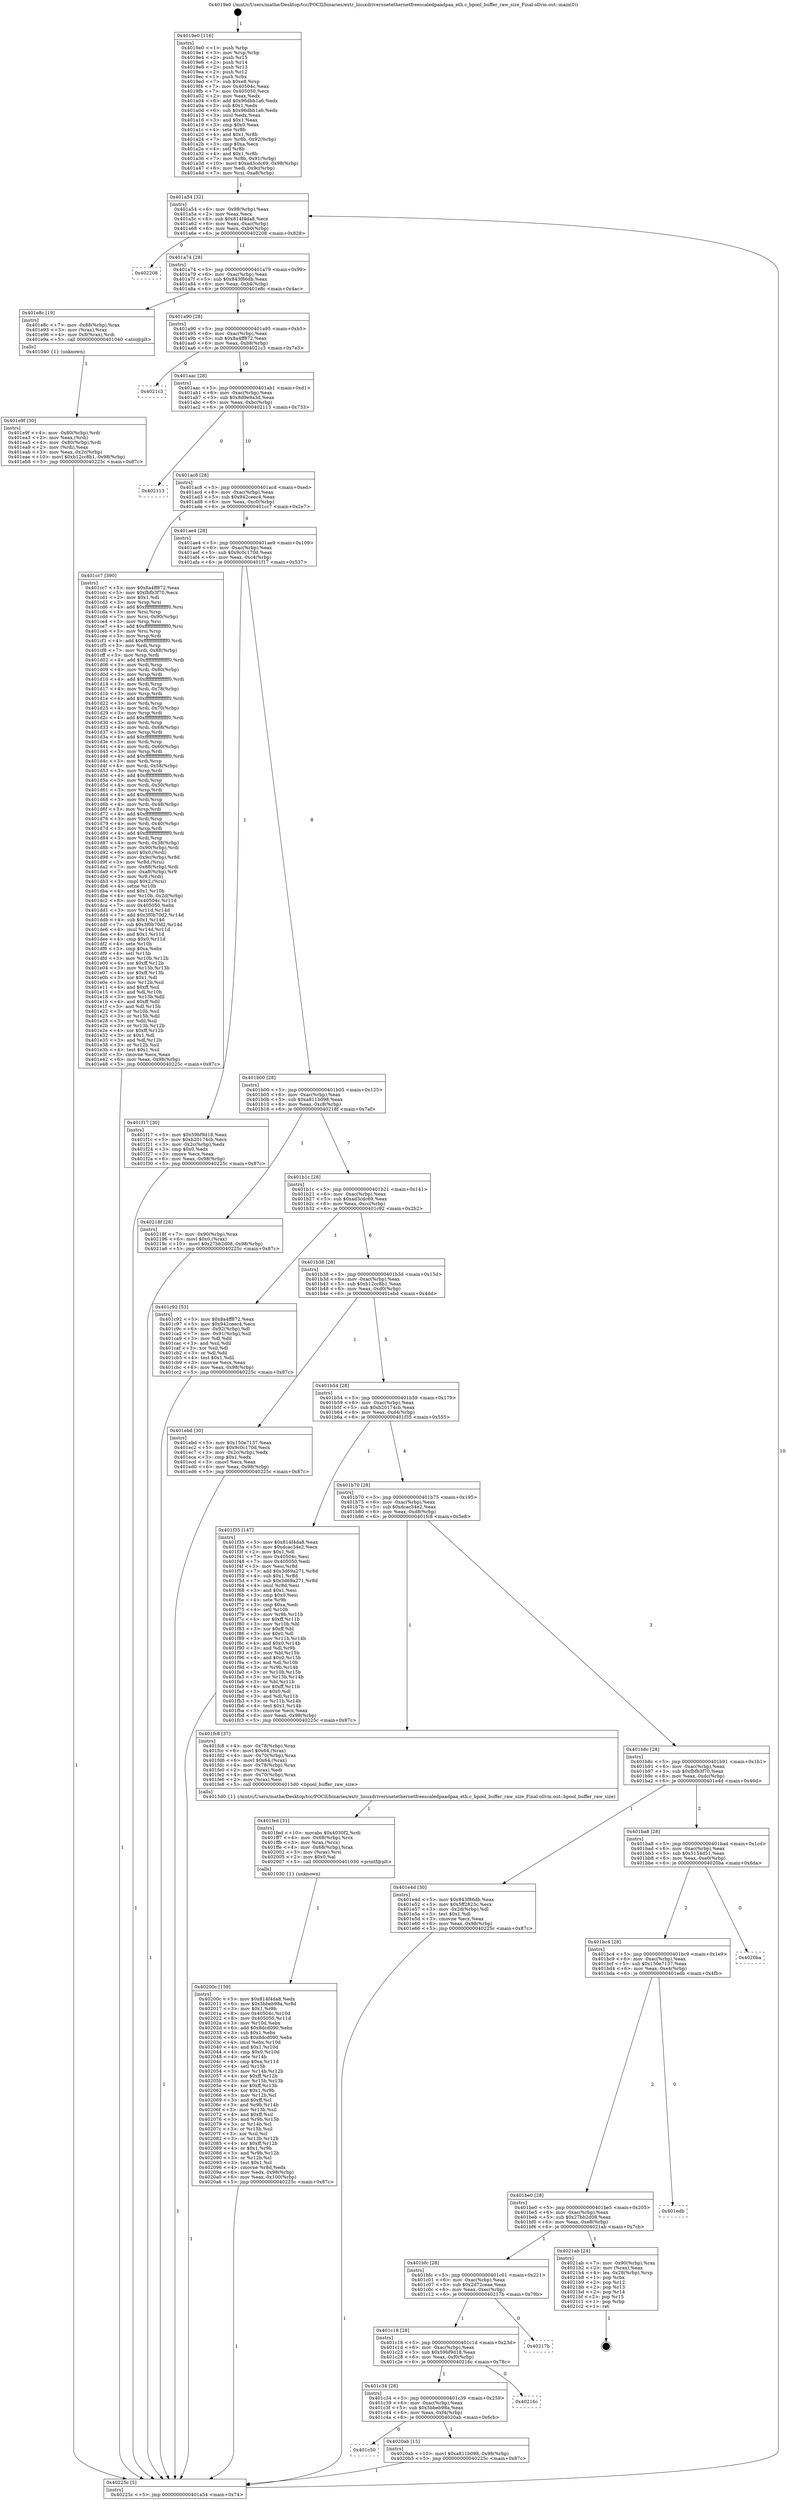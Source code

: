 digraph "0x4019e0" {
  label = "0x4019e0 (/mnt/c/Users/mathe/Desktop/tcc/POCII/binaries/extr_linuxdriversnetethernetfreescaledpaadpaa_eth.c_bpool_buffer_raw_size_Final-ollvm.out::main(0))"
  labelloc = "t"
  node[shape=record]

  Entry [label="",width=0.3,height=0.3,shape=circle,fillcolor=black,style=filled]
  "0x401a54" [label="{
     0x401a54 [32]\l
     | [instrs]\l
     &nbsp;&nbsp;0x401a54 \<+6\>: mov -0x98(%rbp),%eax\l
     &nbsp;&nbsp;0x401a5a \<+2\>: mov %eax,%ecx\l
     &nbsp;&nbsp;0x401a5c \<+6\>: sub $0x814f4da8,%ecx\l
     &nbsp;&nbsp;0x401a62 \<+6\>: mov %eax,-0xac(%rbp)\l
     &nbsp;&nbsp;0x401a68 \<+6\>: mov %ecx,-0xb0(%rbp)\l
     &nbsp;&nbsp;0x401a6e \<+6\>: je 0000000000402208 \<main+0x828\>\l
  }"]
  "0x402208" [label="{
     0x402208\l
  }", style=dashed]
  "0x401a74" [label="{
     0x401a74 [28]\l
     | [instrs]\l
     &nbsp;&nbsp;0x401a74 \<+5\>: jmp 0000000000401a79 \<main+0x99\>\l
     &nbsp;&nbsp;0x401a79 \<+6\>: mov -0xac(%rbp),%eax\l
     &nbsp;&nbsp;0x401a7f \<+5\>: sub $0x843f86db,%eax\l
     &nbsp;&nbsp;0x401a84 \<+6\>: mov %eax,-0xb4(%rbp)\l
     &nbsp;&nbsp;0x401a8a \<+6\>: je 0000000000401e8c \<main+0x4ac\>\l
  }"]
  Exit [label="",width=0.3,height=0.3,shape=circle,fillcolor=black,style=filled,peripheries=2]
  "0x401e8c" [label="{
     0x401e8c [19]\l
     | [instrs]\l
     &nbsp;&nbsp;0x401e8c \<+7\>: mov -0x88(%rbp),%rax\l
     &nbsp;&nbsp;0x401e93 \<+3\>: mov (%rax),%rax\l
     &nbsp;&nbsp;0x401e96 \<+4\>: mov 0x8(%rax),%rdi\l
     &nbsp;&nbsp;0x401e9a \<+5\>: call 0000000000401040 \<atoi@plt\>\l
     | [calls]\l
     &nbsp;&nbsp;0x401040 \{1\} (unknown)\l
  }"]
  "0x401a90" [label="{
     0x401a90 [28]\l
     | [instrs]\l
     &nbsp;&nbsp;0x401a90 \<+5\>: jmp 0000000000401a95 \<main+0xb5\>\l
     &nbsp;&nbsp;0x401a95 \<+6\>: mov -0xac(%rbp),%eax\l
     &nbsp;&nbsp;0x401a9b \<+5\>: sub $0x8a4ff872,%eax\l
     &nbsp;&nbsp;0x401aa0 \<+6\>: mov %eax,-0xb8(%rbp)\l
     &nbsp;&nbsp;0x401aa6 \<+6\>: je 00000000004021c3 \<main+0x7e3\>\l
  }"]
  "0x401c50" [label="{
     0x401c50\l
  }", style=dashed]
  "0x4021c3" [label="{
     0x4021c3\l
  }", style=dashed]
  "0x401aac" [label="{
     0x401aac [28]\l
     | [instrs]\l
     &nbsp;&nbsp;0x401aac \<+5\>: jmp 0000000000401ab1 \<main+0xd1\>\l
     &nbsp;&nbsp;0x401ab1 \<+6\>: mov -0xac(%rbp),%eax\l
     &nbsp;&nbsp;0x401ab7 \<+5\>: sub $0x8d9e9a3d,%eax\l
     &nbsp;&nbsp;0x401abc \<+6\>: mov %eax,-0xbc(%rbp)\l
     &nbsp;&nbsp;0x401ac2 \<+6\>: je 0000000000402113 \<main+0x733\>\l
  }"]
  "0x4020ab" [label="{
     0x4020ab [15]\l
     | [instrs]\l
     &nbsp;&nbsp;0x4020ab \<+10\>: movl $0xa811b098,-0x98(%rbp)\l
     &nbsp;&nbsp;0x4020b5 \<+5\>: jmp 000000000040225c \<main+0x87c\>\l
  }"]
  "0x402113" [label="{
     0x402113\l
  }", style=dashed]
  "0x401ac8" [label="{
     0x401ac8 [28]\l
     | [instrs]\l
     &nbsp;&nbsp;0x401ac8 \<+5\>: jmp 0000000000401acd \<main+0xed\>\l
     &nbsp;&nbsp;0x401acd \<+6\>: mov -0xac(%rbp),%eax\l
     &nbsp;&nbsp;0x401ad3 \<+5\>: sub $0x942ceec4,%eax\l
     &nbsp;&nbsp;0x401ad8 \<+6\>: mov %eax,-0xc0(%rbp)\l
     &nbsp;&nbsp;0x401ade \<+6\>: je 0000000000401cc7 \<main+0x2e7\>\l
  }"]
  "0x401c34" [label="{
     0x401c34 [28]\l
     | [instrs]\l
     &nbsp;&nbsp;0x401c34 \<+5\>: jmp 0000000000401c39 \<main+0x259\>\l
     &nbsp;&nbsp;0x401c39 \<+6\>: mov -0xac(%rbp),%eax\l
     &nbsp;&nbsp;0x401c3f \<+5\>: sub $0x5bbeb98a,%eax\l
     &nbsp;&nbsp;0x401c44 \<+6\>: mov %eax,-0xf4(%rbp)\l
     &nbsp;&nbsp;0x401c4a \<+6\>: je 00000000004020ab \<main+0x6cb\>\l
  }"]
  "0x401cc7" [label="{
     0x401cc7 [390]\l
     | [instrs]\l
     &nbsp;&nbsp;0x401cc7 \<+5\>: mov $0x8a4ff872,%eax\l
     &nbsp;&nbsp;0x401ccc \<+5\>: mov $0xfbfb3f70,%ecx\l
     &nbsp;&nbsp;0x401cd1 \<+2\>: mov $0x1,%dl\l
     &nbsp;&nbsp;0x401cd3 \<+3\>: mov %rsp,%rsi\l
     &nbsp;&nbsp;0x401cd6 \<+4\>: add $0xfffffffffffffff0,%rsi\l
     &nbsp;&nbsp;0x401cda \<+3\>: mov %rsi,%rsp\l
     &nbsp;&nbsp;0x401cdd \<+7\>: mov %rsi,-0x90(%rbp)\l
     &nbsp;&nbsp;0x401ce4 \<+3\>: mov %rsp,%rsi\l
     &nbsp;&nbsp;0x401ce7 \<+4\>: add $0xfffffffffffffff0,%rsi\l
     &nbsp;&nbsp;0x401ceb \<+3\>: mov %rsi,%rsp\l
     &nbsp;&nbsp;0x401cee \<+3\>: mov %rsp,%rdi\l
     &nbsp;&nbsp;0x401cf1 \<+4\>: add $0xfffffffffffffff0,%rdi\l
     &nbsp;&nbsp;0x401cf5 \<+3\>: mov %rdi,%rsp\l
     &nbsp;&nbsp;0x401cf8 \<+7\>: mov %rdi,-0x88(%rbp)\l
     &nbsp;&nbsp;0x401cff \<+3\>: mov %rsp,%rdi\l
     &nbsp;&nbsp;0x401d02 \<+4\>: add $0xfffffffffffffff0,%rdi\l
     &nbsp;&nbsp;0x401d06 \<+3\>: mov %rdi,%rsp\l
     &nbsp;&nbsp;0x401d09 \<+4\>: mov %rdi,-0x80(%rbp)\l
     &nbsp;&nbsp;0x401d0d \<+3\>: mov %rsp,%rdi\l
     &nbsp;&nbsp;0x401d10 \<+4\>: add $0xfffffffffffffff0,%rdi\l
     &nbsp;&nbsp;0x401d14 \<+3\>: mov %rdi,%rsp\l
     &nbsp;&nbsp;0x401d17 \<+4\>: mov %rdi,-0x78(%rbp)\l
     &nbsp;&nbsp;0x401d1b \<+3\>: mov %rsp,%rdi\l
     &nbsp;&nbsp;0x401d1e \<+4\>: add $0xfffffffffffffff0,%rdi\l
     &nbsp;&nbsp;0x401d22 \<+3\>: mov %rdi,%rsp\l
     &nbsp;&nbsp;0x401d25 \<+4\>: mov %rdi,-0x70(%rbp)\l
     &nbsp;&nbsp;0x401d29 \<+3\>: mov %rsp,%rdi\l
     &nbsp;&nbsp;0x401d2c \<+4\>: add $0xfffffffffffffff0,%rdi\l
     &nbsp;&nbsp;0x401d30 \<+3\>: mov %rdi,%rsp\l
     &nbsp;&nbsp;0x401d33 \<+4\>: mov %rdi,-0x68(%rbp)\l
     &nbsp;&nbsp;0x401d37 \<+3\>: mov %rsp,%rdi\l
     &nbsp;&nbsp;0x401d3a \<+4\>: add $0xfffffffffffffff0,%rdi\l
     &nbsp;&nbsp;0x401d3e \<+3\>: mov %rdi,%rsp\l
     &nbsp;&nbsp;0x401d41 \<+4\>: mov %rdi,-0x60(%rbp)\l
     &nbsp;&nbsp;0x401d45 \<+3\>: mov %rsp,%rdi\l
     &nbsp;&nbsp;0x401d48 \<+4\>: add $0xfffffffffffffff0,%rdi\l
     &nbsp;&nbsp;0x401d4c \<+3\>: mov %rdi,%rsp\l
     &nbsp;&nbsp;0x401d4f \<+4\>: mov %rdi,-0x58(%rbp)\l
     &nbsp;&nbsp;0x401d53 \<+3\>: mov %rsp,%rdi\l
     &nbsp;&nbsp;0x401d56 \<+4\>: add $0xfffffffffffffff0,%rdi\l
     &nbsp;&nbsp;0x401d5a \<+3\>: mov %rdi,%rsp\l
     &nbsp;&nbsp;0x401d5d \<+4\>: mov %rdi,-0x50(%rbp)\l
     &nbsp;&nbsp;0x401d61 \<+3\>: mov %rsp,%rdi\l
     &nbsp;&nbsp;0x401d64 \<+4\>: add $0xfffffffffffffff0,%rdi\l
     &nbsp;&nbsp;0x401d68 \<+3\>: mov %rdi,%rsp\l
     &nbsp;&nbsp;0x401d6b \<+4\>: mov %rdi,-0x48(%rbp)\l
     &nbsp;&nbsp;0x401d6f \<+3\>: mov %rsp,%rdi\l
     &nbsp;&nbsp;0x401d72 \<+4\>: add $0xfffffffffffffff0,%rdi\l
     &nbsp;&nbsp;0x401d76 \<+3\>: mov %rdi,%rsp\l
     &nbsp;&nbsp;0x401d79 \<+4\>: mov %rdi,-0x40(%rbp)\l
     &nbsp;&nbsp;0x401d7d \<+3\>: mov %rsp,%rdi\l
     &nbsp;&nbsp;0x401d80 \<+4\>: add $0xfffffffffffffff0,%rdi\l
     &nbsp;&nbsp;0x401d84 \<+3\>: mov %rdi,%rsp\l
     &nbsp;&nbsp;0x401d87 \<+4\>: mov %rdi,-0x38(%rbp)\l
     &nbsp;&nbsp;0x401d8b \<+7\>: mov -0x90(%rbp),%rdi\l
     &nbsp;&nbsp;0x401d92 \<+6\>: movl $0x0,(%rdi)\l
     &nbsp;&nbsp;0x401d98 \<+7\>: mov -0x9c(%rbp),%r8d\l
     &nbsp;&nbsp;0x401d9f \<+3\>: mov %r8d,(%rsi)\l
     &nbsp;&nbsp;0x401da2 \<+7\>: mov -0x88(%rbp),%rdi\l
     &nbsp;&nbsp;0x401da9 \<+7\>: mov -0xa8(%rbp),%r9\l
     &nbsp;&nbsp;0x401db0 \<+3\>: mov %r9,(%rdi)\l
     &nbsp;&nbsp;0x401db3 \<+3\>: cmpl $0x2,(%rsi)\l
     &nbsp;&nbsp;0x401db6 \<+4\>: setne %r10b\l
     &nbsp;&nbsp;0x401dba \<+4\>: and $0x1,%r10b\l
     &nbsp;&nbsp;0x401dbe \<+4\>: mov %r10b,-0x2d(%rbp)\l
     &nbsp;&nbsp;0x401dc2 \<+8\>: mov 0x40504c,%r11d\l
     &nbsp;&nbsp;0x401dca \<+7\>: mov 0x405050,%ebx\l
     &nbsp;&nbsp;0x401dd1 \<+3\>: mov %r11d,%r14d\l
     &nbsp;&nbsp;0x401dd4 \<+7\>: add $0x3f0b70d2,%r14d\l
     &nbsp;&nbsp;0x401ddb \<+4\>: sub $0x1,%r14d\l
     &nbsp;&nbsp;0x401ddf \<+7\>: sub $0x3f0b70d2,%r14d\l
     &nbsp;&nbsp;0x401de6 \<+4\>: imul %r14d,%r11d\l
     &nbsp;&nbsp;0x401dea \<+4\>: and $0x1,%r11d\l
     &nbsp;&nbsp;0x401dee \<+4\>: cmp $0x0,%r11d\l
     &nbsp;&nbsp;0x401df2 \<+4\>: sete %r10b\l
     &nbsp;&nbsp;0x401df6 \<+3\>: cmp $0xa,%ebx\l
     &nbsp;&nbsp;0x401df9 \<+4\>: setl %r15b\l
     &nbsp;&nbsp;0x401dfd \<+3\>: mov %r10b,%r12b\l
     &nbsp;&nbsp;0x401e00 \<+4\>: xor $0xff,%r12b\l
     &nbsp;&nbsp;0x401e04 \<+3\>: mov %r15b,%r13b\l
     &nbsp;&nbsp;0x401e07 \<+4\>: xor $0xff,%r13b\l
     &nbsp;&nbsp;0x401e0b \<+3\>: xor $0x1,%dl\l
     &nbsp;&nbsp;0x401e0e \<+3\>: mov %r12b,%sil\l
     &nbsp;&nbsp;0x401e11 \<+4\>: and $0xff,%sil\l
     &nbsp;&nbsp;0x401e15 \<+3\>: and %dl,%r10b\l
     &nbsp;&nbsp;0x401e18 \<+3\>: mov %r13b,%dil\l
     &nbsp;&nbsp;0x401e1b \<+4\>: and $0xff,%dil\l
     &nbsp;&nbsp;0x401e1f \<+3\>: and %dl,%r15b\l
     &nbsp;&nbsp;0x401e22 \<+3\>: or %r10b,%sil\l
     &nbsp;&nbsp;0x401e25 \<+3\>: or %r15b,%dil\l
     &nbsp;&nbsp;0x401e28 \<+3\>: xor %dil,%sil\l
     &nbsp;&nbsp;0x401e2b \<+3\>: or %r13b,%r12b\l
     &nbsp;&nbsp;0x401e2e \<+4\>: xor $0xff,%r12b\l
     &nbsp;&nbsp;0x401e32 \<+3\>: or $0x1,%dl\l
     &nbsp;&nbsp;0x401e35 \<+3\>: and %dl,%r12b\l
     &nbsp;&nbsp;0x401e38 \<+3\>: or %r12b,%sil\l
     &nbsp;&nbsp;0x401e3b \<+4\>: test $0x1,%sil\l
     &nbsp;&nbsp;0x401e3f \<+3\>: cmovne %ecx,%eax\l
     &nbsp;&nbsp;0x401e42 \<+6\>: mov %eax,-0x98(%rbp)\l
     &nbsp;&nbsp;0x401e48 \<+5\>: jmp 000000000040225c \<main+0x87c\>\l
  }"]
  "0x401ae4" [label="{
     0x401ae4 [28]\l
     | [instrs]\l
     &nbsp;&nbsp;0x401ae4 \<+5\>: jmp 0000000000401ae9 \<main+0x109\>\l
     &nbsp;&nbsp;0x401ae9 \<+6\>: mov -0xac(%rbp),%eax\l
     &nbsp;&nbsp;0x401aef \<+5\>: sub $0x9c0c170d,%eax\l
     &nbsp;&nbsp;0x401af4 \<+6\>: mov %eax,-0xc4(%rbp)\l
     &nbsp;&nbsp;0x401afa \<+6\>: je 0000000000401f17 \<main+0x537\>\l
  }"]
  "0x40216c" [label="{
     0x40216c\l
  }", style=dashed]
  "0x401f17" [label="{
     0x401f17 [30]\l
     | [instrs]\l
     &nbsp;&nbsp;0x401f17 \<+5\>: mov $0x59bf9d18,%eax\l
     &nbsp;&nbsp;0x401f1c \<+5\>: mov $0xb20174cb,%ecx\l
     &nbsp;&nbsp;0x401f21 \<+3\>: mov -0x2c(%rbp),%edx\l
     &nbsp;&nbsp;0x401f24 \<+3\>: cmp $0x0,%edx\l
     &nbsp;&nbsp;0x401f27 \<+3\>: cmove %ecx,%eax\l
     &nbsp;&nbsp;0x401f2a \<+6\>: mov %eax,-0x98(%rbp)\l
     &nbsp;&nbsp;0x401f30 \<+5\>: jmp 000000000040225c \<main+0x87c\>\l
  }"]
  "0x401b00" [label="{
     0x401b00 [28]\l
     | [instrs]\l
     &nbsp;&nbsp;0x401b00 \<+5\>: jmp 0000000000401b05 \<main+0x125\>\l
     &nbsp;&nbsp;0x401b05 \<+6\>: mov -0xac(%rbp),%eax\l
     &nbsp;&nbsp;0x401b0b \<+5\>: sub $0xa811b098,%eax\l
     &nbsp;&nbsp;0x401b10 \<+6\>: mov %eax,-0xc8(%rbp)\l
     &nbsp;&nbsp;0x401b16 \<+6\>: je 000000000040218f \<main+0x7af\>\l
  }"]
  "0x401c18" [label="{
     0x401c18 [28]\l
     | [instrs]\l
     &nbsp;&nbsp;0x401c18 \<+5\>: jmp 0000000000401c1d \<main+0x23d\>\l
     &nbsp;&nbsp;0x401c1d \<+6\>: mov -0xac(%rbp),%eax\l
     &nbsp;&nbsp;0x401c23 \<+5\>: sub $0x59bf9d18,%eax\l
     &nbsp;&nbsp;0x401c28 \<+6\>: mov %eax,-0xf0(%rbp)\l
     &nbsp;&nbsp;0x401c2e \<+6\>: je 000000000040216c \<main+0x78c\>\l
  }"]
  "0x40218f" [label="{
     0x40218f [28]\l
     | [instrs]\l
     &nbsp;&nbsp;0x40218f \<+7\>: mov -0x90(%rbp),%rax\l
     &nbsp;&nbsp;0x402196 \<+6\>: movl $0x0,(%rax)\l
     &nbsp;&nbsp;0x40219c \<+10\>: movl $0x27bb2d08,-0x98(%rbp)\l
     &nbsp;&nbsp;0x4021a6 \<+5\>: jmp 000000000040225c \<main+0x87c\>\l
  }"]
  "0x401b1c" [label="{
     0x401b1c [28]\l
     | [instrs]\l
     &nbsp;&nbsp;0x401b1c \<+5\>: jmp 0000000000401b21 \<main+0x141\>\l
     &nbsp;&nbsp;0x401b21 \<+6\>: mov -0xac(%rbp),%eax\l
     &nbsp;&nbsp;0x401b27 \<+5\>: sub $0xad3cdc69,%eax\l
     &nbsp;&nbsp;0x401b2c \<+6\>: mov %eax,-0xcc(%rbp)\l
     &nbsp;&nbsp;0x401b32 \<+6\>: je 0000000000401c92 \<main+0x2b2\>\l
  }"]
  "0x40217b" [label="{
     0x40217b\l
  }", style=dashed]
  "0x401c92" [label="{
     0x401c92 [53]\l
     | [instrs]\l
     &nbsp;&nbsp;0x401c92 \<+5\>: mov $0x8a4ff872,%eax\l
     &nbsp;&nbsp;0x401c97 \<+5\>: mov $0x942ceec4,%ecx\l
     &nbsp;&nbsp;0x401c9c \<+6\>: mov -0x92(%rbp),%dl\l
     &nbsp;&nbsp;0x401ca2 \<+7\>: mov -0x91(%rbp),%sil\l
     &nbsp;&nbsp;0x401ca9 \<+3\>: mov %dl,%dil\l
     &nbsp;&nbsp;0x401cac \<+3\>: and %sil,%dil\l
     &nbsp;&nbsp;0x401caf \<+3\>: xor %sil,%dl\l
     &nbsp;&nbsp;0x401cb2 \<+3\>: or %dl,%dil\l
     &nbsp;&nbsp;0x401cb5 \<+4\>: test $0x1,%dil\l
     &nbsp;&nbsp;0x401cb9 \<+3\>: cmovne %ecx,%eax\l
     &nbsp;&nbsp;0x401cbc \<+6\>: mov %eax,-0x98(%rbp)\l
     &nbsp;&nbsp;0x401cc2 \<+5\>: jmp 000000000040225c \<main+0x87c\>\l
  }"]
  "0x401b38" [label="{
     0x401b38 [28]\l
     | [instrs]\l
     &nbsp;&nbsp;0x401b38 \<+5\>: jmp 0000000000401b3d \<main+0x15d\>\l
     &nbsp;&nbsp;0x401b3d \<+6\>: mov -0xac(%rbp),%eax\l
     &nbsp;&nbsp;0x401b43 \<+5\>: sub $0xb12cc8b1,%eax\l
     &nbsp;&nbsp;0x401b48 \<+6\>: mov %eax,-0xd0(%rbp)\l
     &nbsp;&nbsp;0x401b4e \<+6\>: je 0000000000401ebd \<main+0x4dd\>\l
  }"]
  "0x40225c" [label="{
     0x40225c [5]\l
     | [instrs]\l
     &nbsp;&nbsp;0x40225c \<+5\>: jmp 0000000000401a54 \<main+0x74\>\l
  }"]
  "0x4019e0" [label="{
     0x4019e0 [116]\l
     | [instrs]\l
     &nbsp;&nbsp;0x4019e0 \<+1\>: push %rbp\l
     &nbsp;&nbsp;0x4019e1 \<+3\>: mov %rsp,%rbp\l
     &nbsp;&nbsp;0x4019e4 \<+2\>: push %r15\l
     &nbsp;&nbsp;0x4019e6 \<+2\>: push %r14\l
     &nbsp;&nbsp;0x4019e8 \<+2\>: push %r13\l
     &nbsp;&nbsp;0x4019ea \<+2\>: push %r12\l
     &nbsp;&nbsp;0x4019ec \<+1\>: push %rbx\l
     &nbsp;&nbsp;0x4019ed \<+7\>: sub $0xe8,%rsp\l
     &nbsp;&nbsp;0x4019f4 \<+7\>: mov 0x40504c,%eax\l
     &nbsp;&nbsp;0x4019fb \<+7\>: mov 0x405050,%ecx\l
     &nbsp;&nbsp;0x401a02 \<+2\>: mov %eax,%edx\l
     &nbsp;&nbsp;0x401a04 \<+6\>: add $0x96dbb1a6,%edx\l
     &nbsp;&nbsp;0x401a0a \<+3\>: sub $0x1,%edx\l
     &nbsp;&nbsp;0x401a0d \<+6\>: sub $0x96dbb1a6,%edx\l
     &nbsp;&nbsp;0x401a13 \<+3\>: imul %edx,%eax\l
     &nbsp;&nbsp;0x401a16 \<+3\>: and $0x1,%eax\l
     &nbsp;&nbsp;0x401a19 \<+3\>: cmp $0x0,%eax\l
     &nbsp;&nbsp;0x401a1c \<+4\>: sete %r8b\l
     &nbsp;&nbsp;0x401a20 \<+4\>: and $0x1,%r8b\l
     &nbsp;&nbsp;0x401a24 \<+7\>: mov %r8b,-0x92(%rbp)\l
     &nbsp;&nbsp;0x401a2b \<+3\>: cmp $0xa,%ecx\l
     &nbsp;&nbsp;0x401a2e \<+4\>: setl %r8b\l
     &nbsp;&nbsp;0x401a32 \<+4\>: and $0x1,%r8b\l
     &nbsp;&nbsp;0x401a36 \<+7\>: mov %r8b,-0x91(%rbp)\l
     &nbsp;&nbsp;0x401a3d \<+10\>: movl $0xad3cdc69,-0x98(%rbp)\l
     &nbsp;&nbsp;0x401a47 \<+6\>: mov %edi,-0x9c(%rbp)\l
     &nbsp;&nbsp;0x401a4d \<+7\>: mov %rsi,-0xa8(%rbp)\l
  }"]
  "0x401bfc" [label="{
     0x401bfc [28]\l
     | [instrs]\l
     &nbsp;&nbsp;0x401bfc \<+5\>: jmp 0000000000401c01 \<main+0x221\>\l
     &nbsp;&nbsp;0x401c01 \<+6\>: mov -0xac(%rbp),%eax\l
     &nbsp;&nbsp;0x401c07 \<+5\>: sub $0x2d72ceae,%eax\l
     &nbsp;&nbsp;0x401c0c \<+6\>: mov %eax,-0xec(%rbp)\l
     &nbsp;&nbsp;0x401c12 \<+6\>: je 000000000040217b \<main+0x79b\>\l
  }"]
  "0x4021ab" [label="{
     0x4021ab [24]\l
     | [instrs]\l
     &nbsp;&nbsp;0x4021ab \<+7\>: mov -0x90(%rbp),%rax\l
     &nbsp;&nbsp;0x4021b2 \<+2\>: mov (%rax),%eax\l
     &nbsp;&nbsp;0x4021b4 \<+4\>: lea -0x28(%rbp),%rsp\l
     &nbsp;&nbsp;0x4021b8 \<+1\>: pop %rbx\l
     &nbsp;&nbsp;0x4021b9 \<+2\>: pop %r12\l
     &nbsp;&nbsp;0x4021bb \<+2\>: pop %r13\l
     &nbsp;&nbsp;0x4021bd \<+2\>: pop %r14\l
     &nbsp;&nbsp;0x4021bf \<+2\>: pop %r15\l
     &nbsp;&nbsp;0x4021c1 \<+1\>: pop %rbp\l
     &nbsp;&nbsp;0x4021c2 \<+1\>: ret\l
  }"]
  "0x401ebd" [label="{
     0x401ebd [30]\l
     | [instrs]\l
     &nbsp;&nbsp;0x401ebd \<+5\>: mov $0x150e7137,%eax\l
     &nbsp;&nbsp;0x401ec2 \<+5\>: mov $0x9c0c170d,%ecx\l
     &nbsp;&nbsp;0x401ec7 \<+3\>: mov -0x2c(%rbp),%edx\l
     &nbsp;&nbsp;0x401eca \<+3\>: cmp $0x1,%edx\l
     &nbsp;&nbsp;0x401ecd \<+3\>: cmovl %ecx,%eax\l
     &nbsp;&nbsp;0x401ed0 \<+6\>: mov %eax,-0x98(%rbp)\l
     &nbsp;&nbsp;0x401ed6 \<+5\>: jmp 000000000040225c \<main+0x87c\>\l
  }"]
  "0x401b54" [label="{
     0x401b54 [28]\l
     | [instrs]\l
     &nbsp;&nbsp;0x401b54 \<+5\>: jmp 0000000000401b59 \<main+0x179\>\l
     &nbsp;&nbsp;0x401b59 \<+6\>: mov -0xac(%rbp),%eax\l
     &nbsp;&nbsp;0x401b5f \<+5\>: sub $0xb20174cb,%eax\l
     &nbsp;&nbsp;0x401b64 \<+6\>: mov %eax,-0xd4(%rbp)\l
     &nbsp;&nbsp;0x401b6a \<+6\>: je 0000000000401f35 \<main+0x555\>\l
  }"]
  "0x401be0" [label="{
     0x401be0 [28]\l
     | [instrs]\l
     &nbsp;&nbsp;0x401be0 \<+5\>: jmp 0000000000401be5 \<main+0x205\>\l
     &nbsp;&nbsp;0x401be5 \<+6\>: mov -0xac(%rbp),%eax\l
     &nbsp;&nbsp;0x401beb \<+5\>: sub $0x27bb2d08,%eax\l
     &nbsp;&nbsp;0x401bf0 \<+6\>: mov %eax,-0xe8(%rbp)\l
     &nbsp;&nbsp;0x401bf6 \<+6\>: je 00000000004021ab \<main+0x7cb\>\l
  }"]
  "0x401f35" [label="{
     0x401f35 [147]\l
     | [instrs]\l
     &nbsp;&nbsp;0x401f35 \<+5\>: mov $0x814f4da8,%eax\l
     &nbsp;&nbsp;0x401f3a \<+5\>: mov $0xdcac34e2,%ecx\l
     &nbsp;&nbsp;0x401f3f \<+2\>: mov $0x1,%dl\l
     &nbsp;&nbsp;0x401f41 \<+7\>: mov 0x40504c,%esi\l
     &nbsp;&nbsp;0x401f48 \<+7\>: mov 0x405050,%edi\l
     &nbsp;&nbsp;0x401f4f \<+3\>: mov %esi,%r8d\l
     &nbsp;&nbsp;0x401f52 \<+7\>: add $0x3d69a271,%r8d\l
     &nbsp;&nbsp;0x401f59 \<+4\>: sub $0x1,%r8d\l
     &nbsp;&nbsp;0x401f5d \<+7\>: sub $0x3d69a271,%r8d\l
     &nbsp;&nbsp;0x401f64 \<+4\>: imul %r8d,%esi\l
     &nbsp;&nbsp;0x401f68 \<+3\>: and $0x1,%esi\l
     &nbsp;&nbsp;0x401f6b \<+3\>: cmp $0x0,%esi\l
     &nbsp;&nbsp;0x401f6e \<+4\>: sete %r9b\l
     &nbsp;&nbsp;0x401f72 \<+3\>: cmp $0xa,%edi\l
     &nbsp;&nbsp;0x401f75 \<+4\>: setl %r10b\l
     &nbsp;&nbsp;0x401f79 \<+3\>: mov %r9b,%r11b\l
     &nbsp;&nbsp;0x401f7c \<+4\>: xor $0xff,%r11b\l
     &nbsp;&nbsp;0x401f80 \<+3\>: mov %r10b,%bl\l
     &nbsp;&nbsp;0x401f83 \<+3\>: xor $0xff,%bl\l
     &nbsp;&nbsp;0x401f86 \<+3\>: xor $0x0,%dl\l
     &nbsp;&nbsp;0x401f89 \<+3\>: mov %r11b,%r14b\l
     &nbsp;&nbsp;0x401f8c \<+4\>: and $0x0,%r14b\l
     &nbsp;&nbsp;0x401f90 \<+3\>: and %dl,%r9b\l
     &nbsp;&nbsp;0x401f93 \<+3\>: mov %bl,%r15b\l
     &nbsp;&nbsp;0x401f96 \<+4\>: and $0x0,%r15b\l
     &nbsp;&nbsp;0x401f9a \<+3\>: and %dl,%r10b\l
     &nbsp;&nbsp;0x401f9d \<+3\>: or %r9b,%r14b\l
     &nbsp;&nbsp;0x401fa0 \<+3\>: or %r10b,%r15b\l
     &nbsp;&nbsp;0x401fa3 \<+3\>: xor %r15b,%r14b\l
     &nbsp;&nbsp;0x401fa6 \<+3\>: or %bl,%r11b\l
     &nbsp;&nbsp;0x401fa9 \<+4\>: xor $0xff,%r11b\l
     &nbsp;&nbsp;0x401fad \<+3\>: or $0x0,%dl\l
     &nbsp;&nbsp;0x401fb0 \<+3\>: and %dl,%r11b\l
     &nbsp;&nbsp;0x401fb3 \<+3\>: or %r11b,%r14b\l
     &nbsp;&nbsp;0x401fb6 \<+4\>: test $0x1,%r14b\l
     &nbsp;&nbsp;0x401fba \<+3\>: cmovne %ecx,%eax\l
     &nbsp;&nbsp;0x401fbd \<+6\>: mov %eax,-0x98(%rbp)\l
     &nbsp;&nbsp;0x401fc3 \<+5\>: jmp 000000000040225c \<main+0x87c\>\l
  }"]
  "0x401b70" [label="{
     0x401b70 [28]\l
     | [instrs]\l
     &nbsp;&nbsp;0x401b70 \<+5\>: jmp 0000000000401b75 \<main+0x195\>\l
     &nbsp;&nbsp;0x401b75 \<+6\>: mov -0xac(%rbp),%eax\l
     &nbsp;&nbsp;0x401b7b \<+5\>: sub $0xdcac34e2,%eax\l
     &nbsp;&nbsp;0x401b80 \<+6\>: mov %eax,-0xd8(%rbp)\l
     &nbsp;&nbsp;0x401b86 \<+6\>: je 0000000000401fc8 \<main+0x5e8\>\l
  }"]
  "0x401edb" [label="{
     0x401edb\l
  }", style=dashed]
  "0x401fc8" [label="{
     0x401fc8 [37]\l
     | [instrs]\l
     &nbsp;&nbsp;0x401fc8 \<+4\>: mov -0x78(%rbp),%rax\l
     &nbsp;&nbsp;0x401fcc \<+6\>: movl $0x64,(%rax)\l
     &nbsp;&nbsp;0x401fd2 \<+4\>: mov -0x70(%rbp),%rax\l
     &nbsp;&nbsp;0x401fd6 \<+6\>: movl $0x64,(%rax)\l
     &nbsp;&nbsp;0x401fdc \<+4\>: mov -0x78(%rbp),%rax\l
     &nbsp;&nbsp;0x401fe0 \<+2\>: mov (%rax),%edi\l
     &nbsp;&nbsp;0x401fe2 \<+4\>: mov -0x70(%rbp),%rax\l
     &nbsp;&nbsp;0x401fe6 \<+2\>: mov (%rax),%esi\l
     &nbsp;&nbsp;0x401fe8 \<+5\>: call 00000000004015d0 \<bpool_buffer_raw_size\>\l
     | [calls]\l
     &nbsp;&nbsp;0x4015d0 \{1\} (/mnt/c/Users/mathe/Desktop/tcc/POCII/binaries/extr_linuxdriversnetethernetfreescaledpaadpaa_eth.c_bpool_buffer_raw_size_Final-ollvm.out::bpool_buffer_raw_size)\l
  }"]
  "0x401b8c" [label="{
     0x401b8c [28]\l
     | [instrs]\l
     &nbsp;&nbsp;0x401b8c \<+5\>: jmp 0000000000401b91 \<main+0x1b1\>\l
     &nbsp;&nbsp;0x401b91 \<+6\>: mov -0xac(%rbp),%eax\l
     &nbsp;&nbsp;0x401b97 \<+5\>: sub $0xfbfb3f70,%eax\l
     &nbsp;&nbsp;0x401b9c \<+6\>: mov %eax,-0xdc(%rbp)\l
     &nbsp;&nbsp;0x401ba2 \<+6\>: je 0000000000401e4d \<main+0x46d\>\l
  }"]
  "0x401bc4" [label="{
     0x401bc4 [28]\l
     | [instrs]\l
     &nbsp;&nbsp;0x401bc4 \<+5\>: jmp 0000000000401bc9 \<main+0x1e9\>\l
     &nbsp;&nbsp;0x401bc9 \<+6\>: mov -0xac(%rbp),%eax\l
     &nbsp;&nbsp;0x401bcf \<+5\>: sub $0x150e7137,%eax\l
     &nbsp;&nbsp;0x401bd4 \<+6\>: mov %eax,-0xe4(%rbp)\l
     &nbsp;&nbsp;0x401bda \<+6\>: je 0000000000401edb \<main+0x4fb\>\l
  }"]
  "0x401e4d" [label="{
     0x401e4d [30]\l
     | [instrs]\l
     &nbsp;&nbsp;0x401e4d \<+5\>: mov $0x843f86db,%eax\l
     &nbsp;&nbsp;0x401e52 \<+5\>: mov $0x5ff2823c,%ecx\l
     &nbsp;&nbsp;0x401e57 \<+3\>: mov -0x2d(%rbp),%dl\l
     &nbsp;&nbsp;0x401e5a \<+3\>: test $0x1,%dl\l
     &nbsp;&nbsp;0x401e5d \<+3\>: cmovne %ecx,%eax\l
     &nbsp;&nbsp;0x401e60 \<+6\>: mov %eax,-0x98(%rbp)\l
     &nbsp;&nbsp;0x401e66 \<+5\>: jmp 000000000040225c \<main+0x87c\>\l
  }"]
  "0x401ba8" [label="{
     0x401ba8 [28]\l
     | [instrs]\l
     &nbsp;&nbsp;0x401ba8 \<+5\>: jmp 0000000000401bad \<main+0x1cd\>\l
     &nbsp;&nbsp;0x401bad \<+6\>: mov -0xac(%rbp),%eax\l
     &nbsp;&nbsp;0x401bb3 \<+5\>: sub $0x5154d51,%eax\l
     &nbsp;&nbsp;0x401bb8 \<+6\>: mov %eax,-0xe0(%rbp)\l
     &nbsp;&nbsp;0x401bbe \<+6\>: je 00000000004020ba \<main+0x6da\>\l
  }"]
  "0x401e9f" [label="{
     0x401e9f [30]\l
     | [instrs]\l
     &nbsp;&nbsp;0x401e9f \<+4\>: mov -0x80(%rbp),%rdi\l
     &nbsp;&nbsp;0x401ea3 \<+2\>: mov %eax,(%rdi)\l
     &nbsp;&nbsp;0x401ea5 \<+4\>: mov -0x80(%rbp),%rdi\l
     &nbsp;&nbsp;0x401ea9 \<+2\>: mov (%rdi),%eax\l
     &nbsp;&nbsp;0x401eab \<+3\>: mov %eax,-0x2c(%rbp)\l
     &nbsp;&nbsp;0x401eae \<+10\>: movl $0xb12cc8b1,-0x98(%rbp)\l
     &nbsp;&nbsp;0x401eb8 \<+5\>: jmp 000000000040225c \<main+0x87c\>\l
  }"]
  "0x401fed" [label="{
     0x401fed [31]\l
     | [instrs]\l
     &nbsp;&nbsp;0x401fed \<+10\>: movabs $0x4030f2,%rdi\l
     &nbsp;&nbsp;0x401ff7 \<+4\>: mov -0x68(%rbp),%rcx\l
     &nbsp;&nbsp;0x401ffb \<+3\>: mov %rax,(%rcx)\l
     &nbsp;&nbsp;0x401ffe \<+4\>: mov -0x68(%rbp),%rax\l
     &nbsp;&nbsp;0x402002 \<+3\>: mov (%rax),%rsi\l
     &nbsp;&nbsp;0x402005 \<+2\>: mov $0x0,%al\l
     &nbsp;&nbsp;0x402007 \<+5\>: call 0000000000401030 \<printf@plt\>\l
     | [calls]\l
     &nbsp;&nbsp;0x401030 \{1\} (unknown)\l
  }"]
  "0x40200c" [label="{
     0x40200c [159]\l
     | [instrs]\l
     &nbsp;&nbsp;0x40200c \<+5\>: mov $0x814f4da8,%edx\l
     &nbsp;&nbsp;0x402011 \<+6\>: mov $0x5bbeb98a,%r8d\l
     &nbsp;&nbsp;0x402017 \<+3\>: mov $0x1,%r9b\l
     &nbsp;&nbsp;0x40201a \<+8\>: mov 0x40504c,%r10d\l
     &nbsp;&nbsp;0x402022 \<+8\>: mov 0x405050,%r11d\l
     &nbsp;&nbsp;0x40202a \<+3\>: mov %r10d,%ebx\l
     &nbsp;&nbsp;0x40202d \<+6\>: add $0x8dcd090,%ebx\l
     &nbsp;&nbsp;0x402033 \<+3\>: sub $0x1,%ebx\l
     &nbsp;&nbsp;0x402036 \<+6\>: sub $0x8dcd090,%ebx\l
     &nbsp;&nbsp;0x40203c \<+4\>: imul %ebx,%r10d\l
     &nbsp;&nbsp;0x402040 \<+4\>: and $0x1,%r10d\l
     &nbsp;&nbsp;0x402044 \<+4\>: cmp $0x0,%r10d\l
     &nbsp;&nbsp;0x402048 \<+4\>: sete %r14b\l
     &nbsp;&nbsp;0x40204c \<+4\>: cmp $0xa,%r11d\l
     &nbsp;&nbsp;0x402050 \<+4\>: setl %r15b\l
     &nbsp;&nbsp;0x402054 \<+3\>: mov %r14b,%r12b\l
     &nbsp;&nbsp;0x402057 \<+4\>: xor $0xff,%r12b\l
     &nbsp;&nbsp;0x40205b \<+3\>: mov %r15b,%r13b\l
     &nbsp;&nbsp;0x40205e \<+4\>: xor $0xff,%r13b\l
     &nbsp;&nbsp;0x402062 \<+4\>: xor $0x1,%r9b\l
     &nbsp;&nbsp;0x402066 \<+3\>: mov %r12b,%cl\l
     &nbsp;&nbsp;0x402069 \<+3\>: and $0xff,%cl\l
     &nbsp;&nbsp;0x40206c \<+3\>: and %r9b,%r14b\l
     &nbsp;&nbsp;0x40206f \<+3\>: mov %r13b,%sil\l
     &nbsp;&nbsp;0x402072 \<+4\>: and $0xff,%sil\l
     &nbsp;&nbsp;0x402076 \<+3\>: and %r9b,%r15b\l
     &nbsp;&nbsp;0x402079 \<+3\>: or %r14b,%cl\l
     &nbsp;&nbsp;0x40207c \<+3\>: or %r15b,%sil\l
     &nbsp;&nbsp;0x40207f \<+3\>: xor %sil,%cl\l
     &nbsp;&nbsp;0x402082 \<+3\>: or %r13b,%r12b\l
     &nbsp;&nbsp;0x402085 \<+4\>: xor $0xff,%r12b\l
     &nbsp;&nbsp;0x402089 \<+4\>: or $0x1,%r9b\l
     &nbsp;&nbsp;0x40208d \<+3\>: and %r9b,%r12b\l
     &nbsp;&nbsp;0x402090 \<+3\>: or %r12b,%cl\l
     &nbsp;&nbsp;0x402093 \<+3\>: test $0x1,%cl\l
     &nbsp;&nbsp;0x402096 \<+4\>: cmovne %r8d,%edx\l
     &nbsp;&nbsp;0x40209a \<+6\>: mov %edx,-0x98(%rbp)\l
     &nbsp;&nbsp;0x4020a0 \<+6\>: mov %eax,-0x100(%rbp)\l
     &nbsp;&nbsp;0x4020a6 \<+5\>: jmp 000000000040225c \<main+0x87c\>\l
  }"]
  "0x4020ba" [label="{
     0x4020ba\l
  }", style=dashed]
  Entry -> "0x4019e0" [label=" 1"]
  "0x401a54" -> "0x402208" [label=" 0"]
  "0x401a54" -> "0x401a74" [label=" 11"]
  "0x4021ab" -> Exit [label=" 1"]
  "0x401a74" -> "0x401e8c" [label=" 1"]
  "0x401a74" -> "0x401a90" [label=" 10"]
  "0x40218f" -> "0x40225c" [label=" 1"]
  "0x401a90" -> "0x4021c3" [label=" 0"]
  "0x401a90" -> "0x401aac" [label=" 10"]
  "0x4020ab" -> "0x40225c" [label=" 1"]
  "0x401aac" -> "0x402113" [label=" 0"]
  "0x401aac" -> "0x401ac8" [label=" 10"]
  "0x401c34" -> "0x401c50" [label=" 0"]
  "0x401ac8" -> "0x401cc7" [label=" 1"]
  "0x401ac8" -> "0x401ae4" [label=" 9"]
  "0x401c34" -> "0x4020ab" [label=" 1"]
  "0x401ae4" -> "0x401f17" [label=" 1"]
  "0x401ae4" -> "0x401b00" [label=" 8"]
  "0x401c18" -> "0x401c34" [label=" 1"]
  "0x401b00" -> "0x40218f" [label=" 1"]
  "0x401b00" -> "0x401b1c" [label=" 7"]
  "0x401c18" -> "0x40216c" [label=" 0"]
  "0x401b1c" -> "0x401c92" [label=" 1"]
  "0x401b1c" -> "0x401b38" [label=" 6"]
  "0x401c92" -> "0x40225c" [label=" 1"]
  "0x4019e0" -> "0x401a54" [label=" 1"]
  "0x40225c" -> "0x401a54" [label=" 10"]
  "0x401bfc" -> "0x401c18" [label=" 1"]
  "0x401cc7" -> "0x40225c" [label=" 1"]
  "0x401bfc" -> "0x40217b" [label=" 0"]
  "0x401b38" -> "0x401ebd" [label=" 1"]
  "0x401b38" -> "0x401b54" [label=" 5"]
  "0x401be0" -> "0x401bfc" [label=" 1"]
  "0x401b54" -> "0x401f35" [label=" 1"]
  "0x401b54" -> "0x401b70" [label=" 4"]
  "0x401be0" -> "0x4021ab" [label=" 1"]
  "0x401b70" -> "0x401fc8" [label=" 1"]
  "0x401b70" -> "0x401b8c" [label=" 3"]
  "0x401bc4" -> "0x401be0" [label=" 2"]
  "0x401b8c" -> "0x401e4d" [label=" 1"]
  "0x401b8c" -> "0x401ba8" [label=" 2"]
  "0x401e4d" -> "0x40225c" [label=" 1"]
  "0x401e8c" -> "0x401e9f" [label=" 1"]
  "0x401e9f" -> "0x40225c" [label=" 1"]
  "0x401ebd" -> "0x40225c" [label=" 1"]
  "0x401f17" -> "0x40225c" [label=" 1"]
  "0x401f35" -> "0x40225c" [label=" 1"]
  "0x401fc8" -> "0x401fed" [label=" 1"]
  "0x401fed" -> "0x40200c" [label=" 1"]
  "0x40200c" -> "0x40225c" [label=" 1"]
  "0x401bc4" -> "0x401edb" [label=" 0"]
  "0x401ba8" -> "0x4020ba" [label=" 0"]
  "0x401ba8" -> "0x401bc4" [label=" 2"]
}
